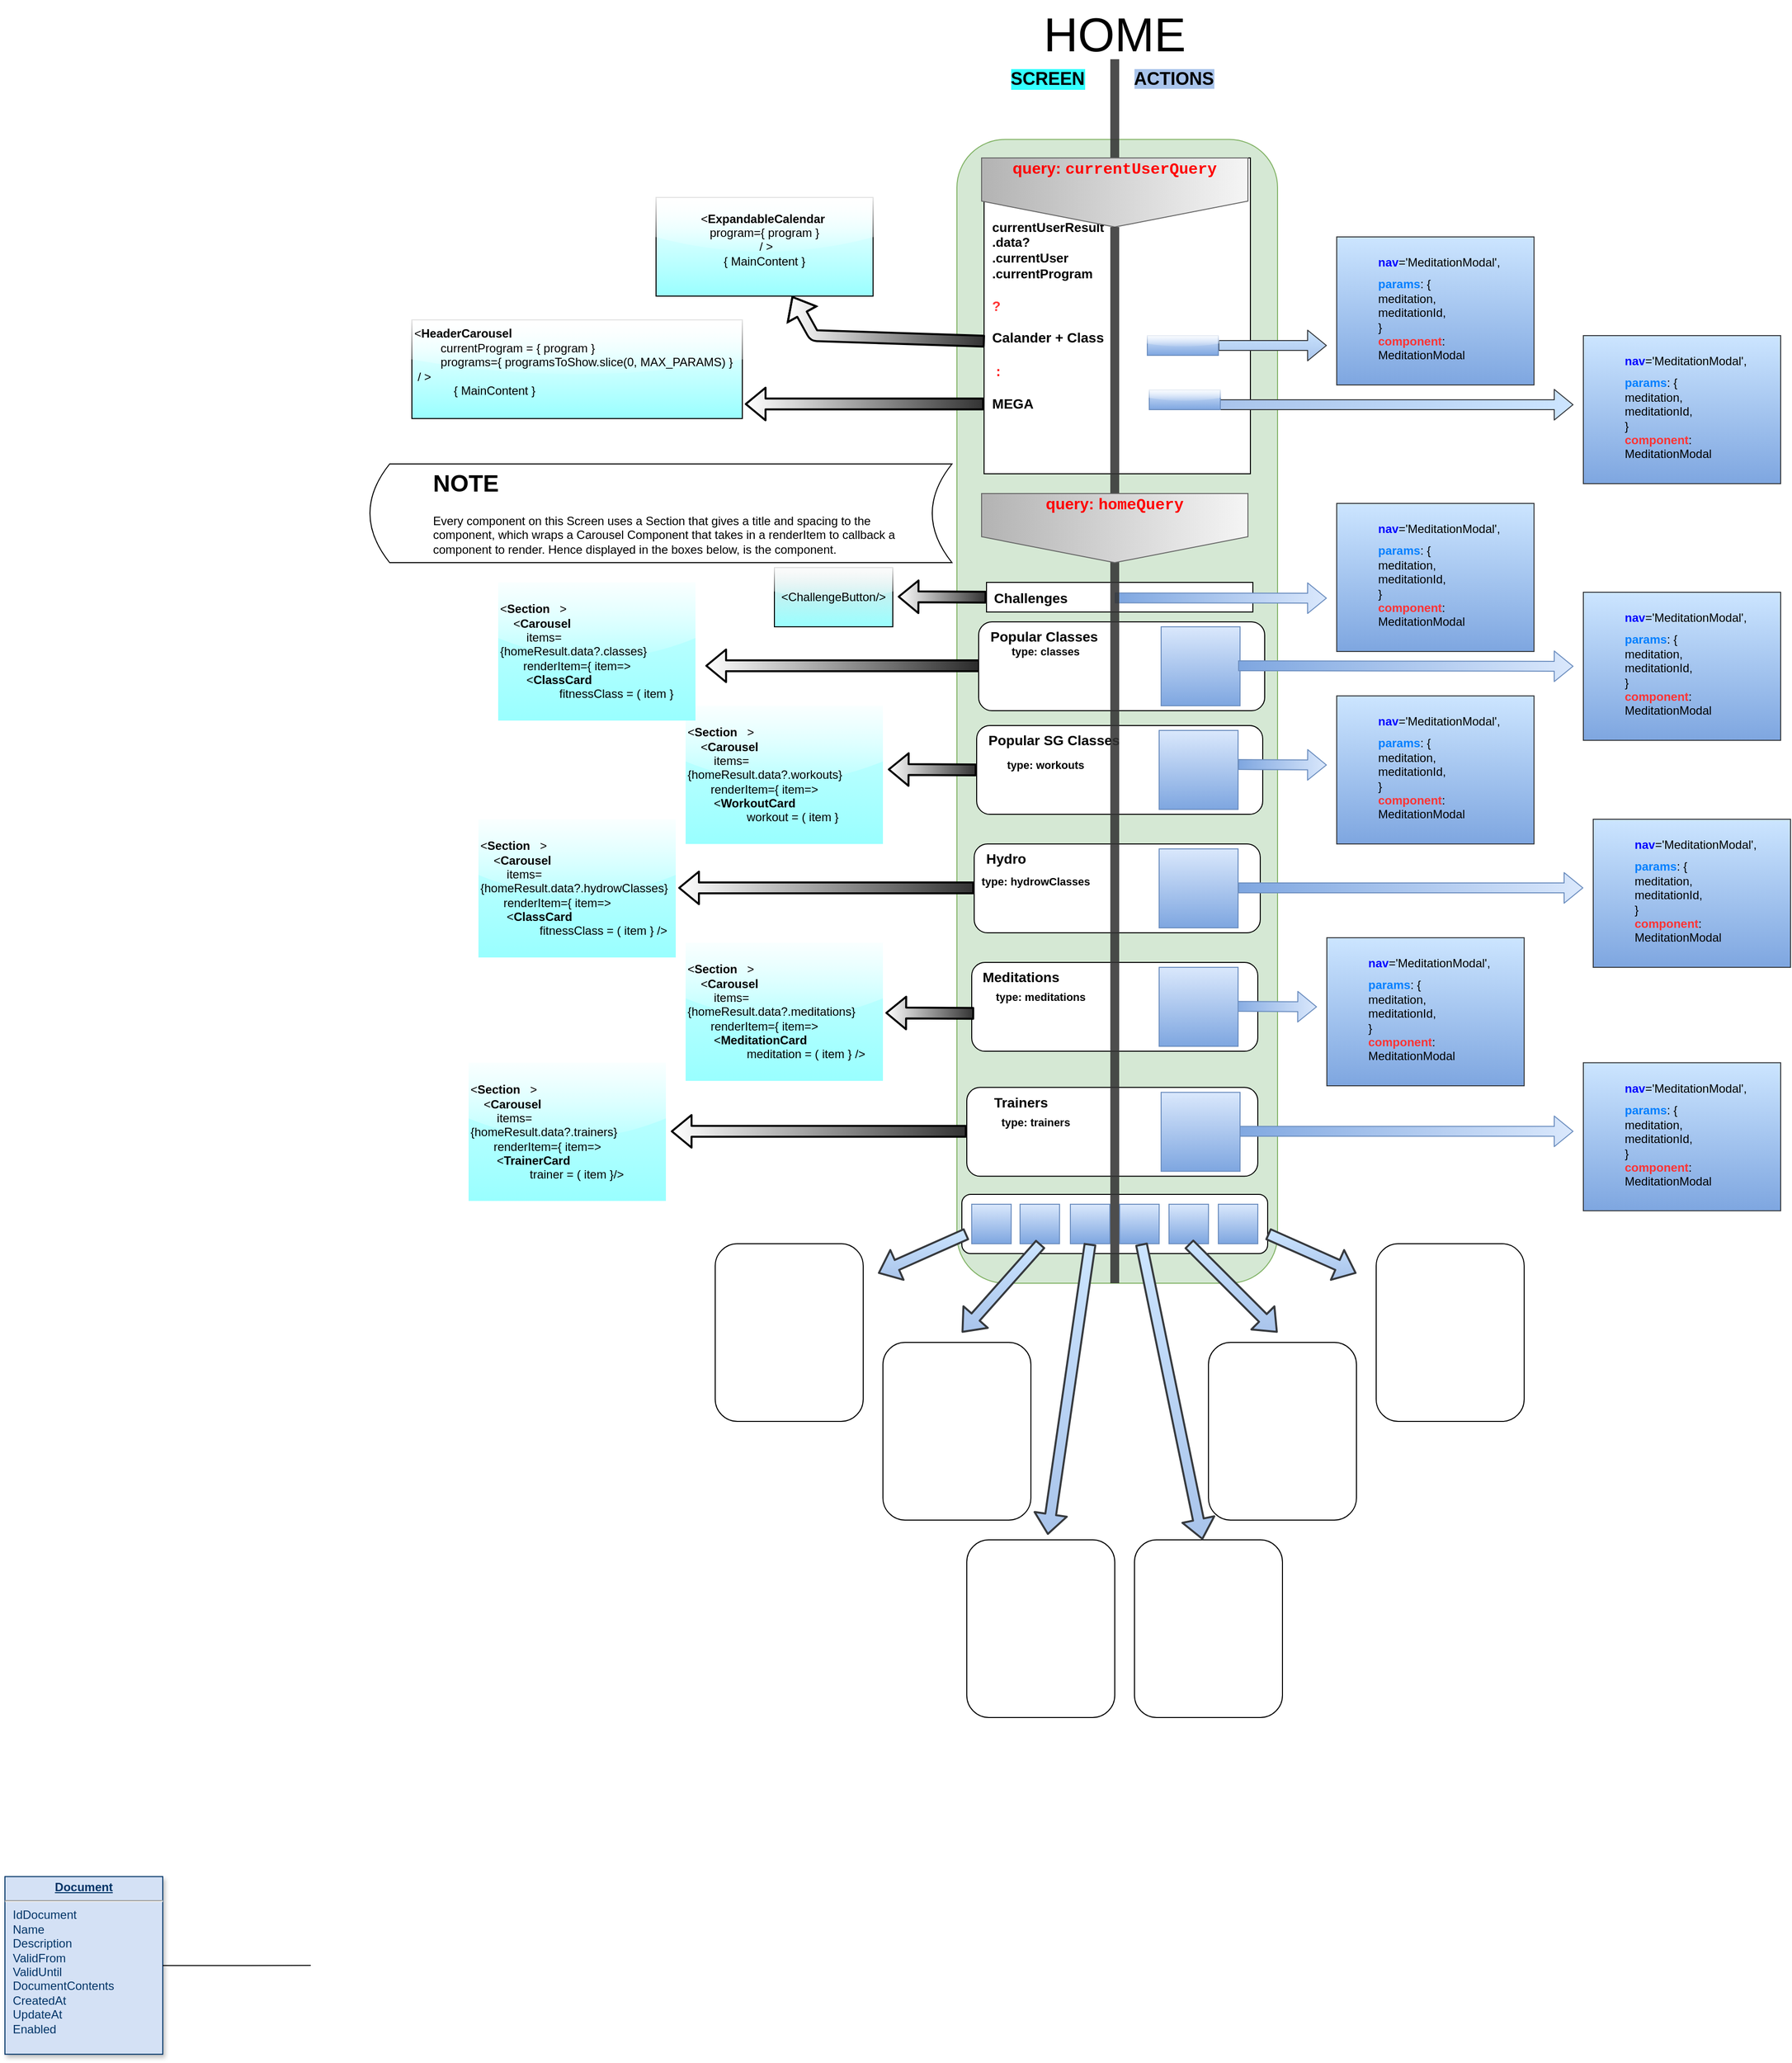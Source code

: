 <mxfile version="14.2.7" type="github">
  <diagram name="Home" id="efa7a0a1-bf9b-a30e-e6df-94a7791c09e9">
    <mxGraphModel dx="1360" dy="1941" grid="1" gridSize="10" guides="1" tooltips="1" connect="1" arrows="1" fold="1" page="1" pageScale="1" pageWidth="826" pageHeight="1169" background="#ffffff" math="0" shadow="0">
      <root>
        <mxCell id="0" />
        <mxCell id="1" parent="0" />
        <mxCell id="q_NAWSHO8Kiw4g9SQnGk-114" value="" style="rounded=1;whiteSpace=wrap;html=1;rotation=90;fillColor=#d5e8d4;strokeColor=#82b366;" vertex="1" parent="1">
          <mxGeometry x="678.13" y="-461.87" width="1158.75" height="325" as="geometry" />
        </mxCell>
        <mxCell id="28" value="&lt;p style=&quot;margin: 0px; margin-top: 4px; text-align: center; text-decoration: underline;&quot;&gt;&lt;strong&gt;Document&lt;/strong&gt;&lt;/p&gt;&lt;hr /&gt;&lt;p style=&quot;margin: 0px; margin-left: 8px;&quot;&gt;IdDocument&lt;/p&gt;&lt;p style=&quot;margin: 0px; margin-left: 8px;&quot;&gt;Name&lt;/p&gt;&lt;p style=&quot;margin: 0px; margin-left: 8px;&quot;&gt;Description&lt;/p&gt;&lt;p style=&quot;margin: 0px; margin-left: 8px;&quot;&gt;ValidFrom&lt;/p&gt;&lt;p style=&quot;margin: 0px; margin-left: 8px;&quot;&gt;ValidUntil&lt;/p&gt;&lt;p style=&quot;margin: 0px; margin-left: 8px;&quot;&gt;DocumentContents&lt;/p&gt;&lt;p style=&quot;margin: 0px; margin-left: 8px;&quot;&gt;CreatedAt&lt;/p&gt;&lt;p style=&quot;margin: 0px; margin-left: 8px;&quot;&gt;UpdateAt&lt;/p&gt;&lt;p style=&quot;margin: 0px; margin-left: 8px;&quot;&gt;Enabled&lt;/p&gt;" style="verticalAlign=top;align=left;overflow=fill;fontSize=12;fontFamily=Helvetica;html=1;strokeColor=#003366;shadow=1;fillColor=#D4E1F5;fontColor=#003366" parent="1" vertex="1">
          <mxGeometry x="130.0" y="881.16" width="160" height="180" as="geometry" />
        </mxCell>
        <mxCell id="107" value="" style="endArrow=none;edgeStyle=orthogonalEdgeStyle;" parent="1" source="28" edge="1">
          <mxGeometry x="190" y="950" as="geometry">
            <mxPoint x="190" y="950" as="sourcePoint" />
            <mxPoint x="440" y="971.16" as="targetPoint" />
          </mxGeometry>
        </mxCell>
        <mxCell id="q_NAWSHO8Kiw4g9SQnGk-117" value="" style="rounded=0;whiteSpace=wrap;html=1;" vertex="1" parent="1">
          <mxGeometry x="1125" y="-430" width="270" height="30" as="geometry" />
        </mxCell>
        <mxCell id="q_NAWSHO8Kiw4g9SQnGk-118" value="" style="rounded=1;whiteSpace=wrap;html=1;" vertex="1" parent="1">
          <mxGeometry x="1115" y="-285" width="290" height="90" as="geometry" />
        </mxCell>
        <mxCell id="q_NAWSHO8Kiw4g9SQnGk-119" value="" style="rounded=1;whiteSpace=wrap;html=1;" vertex="1" parent="1">
          <mxGeometry x="1302" y="-570" width="80" height="30" as="geometry" />
        </mxCell>
        <mxCell id="q_NAWSHO8Kiw4g9SQnGk-120" value="" style="rounded=1;whiteSpace=wrap;html=1;" vertex="1" parent="1">
          <mxGeometry x="1112.5" y="-165" width="290" height="90" as="geometry" />
        </mxCell>
        <mxCell id="q_NAWSHO8Kiw4g9SQnGk-121" value="" style="whiteSpace=wrap;html=1;aspect=fixed;gradientColor=#7ea6e0;fillColor=#dae8fc;strokeColor=#6c8ebf;" vertex="1" parent="1">
          <mxGeometry x="1300" y="-280" width="80" height="80" as="geometry" />
        </mxCell>
        <mxCell id="q_NAWSHO8Kiw4g9SQnGk-122" value="" style="whiteSpace=wrap;html=1;aspect=fixed;gradientColor=#7ea6e0;fillColor=#dae8fc;strokeColor=#6c8ebf;" vertex="1" parent="1">
          <mxGeometry x="1300" y="-160" width="80" height="80" as="geometry" />
        </mxCell>
        <mxCell id="q_NAWSHO8Kiw4g9SQnGk-123" value="" style="shape=flexArrow;endArrow=classic;html=1;gradientColor=#7ea6e0;fillColor=#dae8fc;strokeColor=#6c8ebf;gradientDirection=west;" edge="1" parent="1">
          <mxGeometry width="50" height="50" relative="1" as="geometry">
            <mxPoint x="1380" y="-245.5" as="sourcePoint" />
            <mxPoint x="1470" y="-245" as="targetPoint" />
          </mxGeometry>
        </mxCell>
        <mxCell id="q_NAWSHO8Kiw4g9SQnGk-124" value="" style="shape=flexArrow;endArrow=classic;html=1;gradientColor=#7ea6e0;fillColor=#dae8fc;strokeColor=#6c8ebf;gradientDirection=west;" edge="1" parent="1">
          <mxGeometry width="50" height="50" relative="1" as="geometry">
            <mxPoint x="1380" y="-120.5" as="sourcePoint" />
            <mxPoint x="1730" y="-120.5" as="targetPoint" />
          </mxGeometry>
        </mxCell>
        <mxCell id="q_NAWSHO8Kiw4g9SQnGk-127" value="&lt;font style=&quot;font-size: 48px&quot;&gt;HOME&lt;/font&gt;" style="text;html=1;strokeColor=none;fillColor=none;align=center;verticalAlign=middle;whiteSpace=wrap;rounded=0;" vertex="1" parent="1">
          <mxGeometry x="1175" y="-1020" width="160" height="70" as="geometry" />
        </mxCell>
        <mxCell id="q_NAWSHO8Kiw4g9SQnGk-131" value="&lt;b&gt;&lt;font style=&quot;font-size: 18px ; background-color: rgb(169 , 196 , 235)&quot;&gt;ACTIONS&lt;/font&gt;&lt;/b&gt;" style="text;html=1;strokeColor=none;fillColor=none;align=center;verticalAlign=middle;whiteSpace=wrap;rounded=0;" vertex="1" parent="1">
          <mxGeometry x="1280" y="-960" width="70" height="40" as="geometry" />
        </mxCell>
        <mxCell id="q_NAWSHO8Kiw4g9SQnGk-132" value="&lt;b&gt;&lt;font style=&quot;font-size: 18px&quot;&gt;SCREEN&lt;/font&gt;&lt;/b&gt;" style="text;html=1;strokeColor=none;fillColor=none;align=center;verticalAlign=middle;whiteSpace=wrap;rounded=0;labelBackgroundColor=#33FFFF;" vertex="1" parent="1">
          <mxGeometry x="1157" y="-960" width="60" height="40" as="geometry" />
        </mxCell>
        <mxCell id="q_NAWSHO8Kiw4g9SQnGk-142" value="" style="shape=flexArrow;endArrow=classic;html=1;gradientColor=#7ea6e0;fillColor=#dae8fc;strokeColor=#6c8ebf;gradientDirection=west;" edge="1" parent="1">
          <mxGeometry width="50" height="50" relative="1" as="geometry">
            <mxPoint x="1255" y="-414.25" as="sourcePoint" />
            <mxPoint x="1470" y="-414" as="targetPoint" />
          </mxGeometry>
        </mxCell>
        <mxCell id="q_NAWSHO8Kiw4g9SQnGk-144" value="" style="rounded=1;whiteSpace=wrap;html=1;" vertex="1" parent="1">
          <mxGeometry x="1105" y="81.64" width="295" height="90" as="geometry" />
        </mxCell>
        <mxCell id="q_NAWSHO8Kiw4g9SQnGk-146" value="" style="shape=flexArrow;endArrow=classic;html=1;gradientColor=#7ea6e0;fillColor=#dae8fc;strokeColor=#6c8ebf;gradientDirection=west;" edge="1" parent="1">
          <mxGeometry width="50" height="50" relative="1" as="geometry">
            <mxPoint x="1370" y="126.14" as="sourcePoint" />
            <mxPoint x="1720" y="126.14" as="targetPoint" />
          </mxGeometry>
        </mxCell>
        <mxCell id="q_NAWSHO8Kiw4g9SQnGk-147" value="&lt;blockquote style=&quot;margin: 0 0 0 40px ; border: none ; padding: 0px&quot;&gt;&lt;p style=&quot;line-height: 50%&quot;&gt;&lt;b&gt;&lt;font color=&quot;#0000ff&quot;&gt;nav&lt;/font&gt;&lt;/b&gt;=&#39;MeditationModal&#39;,&amp;nbsp;&lt;/p&gt;&lt;div&gt;&lt;b&gt;&lt;font color=&quot;#007fff&quot;&gt;params&lt;/font&gt;&lt;/b&gt;&lt;span&gt;: {&amp;nbsp;&lt;/span&gt;&lt;/div&gt;&lt;div&gt;&lt;span&gt;meditation,&lt;/span&gt;&lt;/div&gt;meditationId,&lt;br&gt;}&lt;br&gt;&lt;font color=&quot;#ff3333&quot;&gt;&lt;b&gt;component&lt;/b&gt;&lt;/font&gt;: MeditationModal&lt;/blockquote&gt;&lt;p&gt;&lt;/p&gt;" style="text;html=1;strokeColor=#36393d;fillColor=#cce5ff;align=left;verticalAlign=middle;whiteSpace=wrap;rounded=1;gradientColor=#7EA6E0;perimeterSpacing=1;labelPadding=7;arcSize=0;" vertex="1" parent="1">
          <mxGeometry x="1470" y="-70" width="200" height="150" as="geometry" />
        </mxCell>
        <mxCell id="q_NAWSHO8Kiw4g9SQnGk-148" value="" style="rounded=1;whiteSpace=wrap;html=1;" vertex="1" parent="1">
          <mxGeometry x="1110" y="-45" width="290" height="90" as="geometry" />
        </mxCell>
        <mxCell id="q_NAWSHO8Kiw4g9SQnGk-150" value="" style="shape=flexArrow;endArrow=classic;html=1;gradientColor=#7ea6e0;fillColor=#dae8fc;strokeColor=#6c8ebf;gradientDirection=west;" edge="1" parent="1">
          <mxGeometry width="50" height="50" relative="1" as="geometry">
            <mxPoint x="1370" y="-0.5" as="sourcePoint" />
            <mxPoint x="1460" as="targetPoint" />
          </mxGeometry>
        </mxCell>
        <mxCell id="q_NAWSHO8Kiw4g9SQnGk-152" value="&lt;font style=&quot;font-size: 14px&quot;&gt;&lt;b&gt;Challenges&lt;/b&gt;&lt;/font&gt;" style="text;html=1;strokeColor=none;fillColor=none;align=center;verticalAlign=middle;whiteSpace=wrap;rounded=0;" vertex="1" parent="1">
          <mxGeometry x="1150" y="-423.75" width="40" height="20" as="geometry" />
        </mxCell>
        <mxCell id="q_NAWSHO8Kiw4g9SQnGk-153" value="&lt;span style=&quot;font-size: 14px&quot;&gt;&lt;b&gt;Popular SG Classes&lt;/b&gt;&lt;/span&gt;" style="text;html=1;strokeColor=none;fillColor=none;align=left;verticalAlign=middle;whiteSpace=wrap;rounded=0;" vertex="1" parent="1">
          <mxGeometry x="1125" y="-290" width="155" height="40" as="geometry" />
        </mxCell>
        <mxCell id="q_NAWSHO8Kiw4g9SQnGk-154" value="&lt;font style=&quot;font-size: 14px&quot;&gt;&lt;b&gt;Hydro&lt;/b&gt;&lt;/font&gt;" style="text;html=1;strokeColor=none;fillColor=none;align=center;verticalAlign=middle;whiteSpace=wrap;rounded=0;" vertex="1" parent="1">
          <mxGeometry x="1125" y="-160" width="40" height="20" as="geometry" />
        </mxCell>
        <mxCell id="q_NAWSHO8Kiw4g9SQnGk-155" value="&lt;font style=&quot;font-size: 14px&quot;&gt;&lt;b&gt;Meditations&lt;/b&gt;&lt;/font&gt;" style="text;html=1;strokeColor=none;fillColor=none;align=center;verticalAlign=middle;whiteSpace=wrap;rounded=0;" vertex="1" parent="1">
          <mxGeometry x="1140" y="-40" width="40" height="20" as="geometry" />
        </mxCell>
        <mxCell id="q_NAWSHO8Kiw4g9SQnGk-156" value="" style="shape=flexArrow;endArrow=classic;html=1;strokeWidth=2;gradientColor=#ffffff;gradientDirection=west;fillColor=#1A1A1A;" edge="1" parent="1">
          <mxGeometry width="50" height="50" relative="1" as="geometry">
            <mxPoint x="1140" y="-345.5" as="sourcePoint" />
            <mxPoint x="840" y="-345.5" as="targetPoint" />
          </mxGeometry>
        </mxCell>
        <mxCell id="q_NAWSHO8Kiw4g9SQnGk-158" value="" style="shape=flexArrow;endArrow=classic;html=1;strokeWidth=2;gradientColor=#ffffff;gradientDirection=west;fillColor=#333333;" edge="1" parent="1">
          <mxGeometry width="50" height="50" relative="1" as="geometry">
            <mxPoint x="1115" y="-240" as="sourcePoint" />
            <mxPoint x="1025" y="-240.5" as="targetPoint" />
          </mxGeometry>
        </mxCell>
        <mxCell id="q_NAWSHO8Kiw4g9SQnGk-160" value="" style="shape=flexArrow;endArrow=classic;html=1;strokeWidth=2;gradientColor=#ffffff;gradientDirection=west;fillColor=#333333;" edge="1" parent="1">
          <mxGeometry width="50" height="50" relative="1" as="geometry">
            <mxPoint x="1112.5" y="-120.5" as="sourcePoint" />
            <mxPoint x="812.5" y="-120.5" as="targetPoint" />
          </mxGeometry>
        </mxCell>
        <mxCell id="q_NAWSHO8Kiw4g9SQnGk-163" value="" style="rounded=1;whiteSpace=wrap;html=1;" vertex="1" parent="1">
          <mxGeometry x="1100" y="190" width="310" height="60" as="geometry" />
        </mxCell>
        <mxCell id="q_NAWSHO8Kiw4g9SQnGk-164" value="" style="whiteSpace=wrap;html=1;aspect=fixed;gradientColor=#7ea6e0;fillColor=#dae8fc;strokeColor=#6c8ebf;" vertex="1" parent="1">
          <mxGeometry x="1110" y="200" width="40" height="40" as="geometry" />
        </mxCell>
        <mxCell id="q_NAWSHO8Kiw4g9SQnGk-165" value="" style="whiteSpace=wrap;html=1;aspect=fixed;gradientColor=#7ea6e0;fillColor=#dae8fc;strokeColor=#6c8ebf;" vertex="1" parent="1">
          <mxGeometry x="1159" y="200" width="40" height="40" as="geometry" />
        </mxCell>
        <mxCell id="q_NAWSHO8Kiw4g9SQnGk-166" value="" style="whiteSpace=wrap;html=1;aspect=fixed;gradientColor=#7ea6e0;fillColor=#dae8fc;strokeColor=#6c8ebf;" vertex="1" parent="1">
          <mxGeometry x="1210" y="200" width="40" height="40" as="geometry" />
        </mxCell>
        <mxCell id="q_NAWSHO8Kiw4g9SQnGk-167" value="" style="whiteSpace=wrap;html=1;aspect=fixed;gradientColor=#7ea6e0;fillColor=#dae8fc;strokeColor=#6c8ebf;" vertex="1" parent="1">
          <mxGeometry x="1260" y="200" width="40" height="40" as="geometry" />
        </mxCell>
        <mxCell id="q_NAWSHO8Kiw4g9SQnGk-168" value="" style="whiteSpace=wrap;html=1;aspect=fixed;gradientColor=#7ea6e0;fillColor=#dae8fc;strokeColor=#6c8ebf;" vertex="1" parent="1">
          <mxGeometry x="1310" y="200" width="40" height="40" as="geometry" />
        </mxCell>
        <mxCell id="q_NAWSHO8Kiw4g9SQnGk-169" value="" style="whiteSpace=wrap;html=1;aspect=fixed;gradientColor=#7ea6e0;fillColor=#dae8fc;strokeColor=#6c8ebf;" vertex="1" parent="1">
          <mxGeometry x="1360" y="200" width="40" height="40" as="geometry" />
        </mxCell>
        <mxCell id="q_NAWSHO8Kiw4g9SQnGk-171" value="" style="rounded=1;whiteSpace=wrap;html=1;" vertex="1" parent="1">
          <mxGeometry x="850" y="240" width="150" height="180" as="geometry" />
        </mxCell>
        <mxCell id="q_NAWSHO8Kiw4g9SQnGk-172" value="" style="rounded=1;whiteSpace=wrap;html=1;" vertex="1" parent="1">
          <mxGeometry x="1020" y="340" width="150" height="180" as="geometry" />
        </mxCell>
        <mxCell id="q_NAWSHO8Kiw4g9SQnGk-173" value="" style="rounded=1;whiteSpace=wrap;html=1;" vertex="1" parent="1">
          <mxGeometry x="1105" y="540" width="150" height="180" as="geometry" />
        </mxCell>
        <mxCell id="q_NAWSHO8Kiw4g9SQnGk-174" value="" style="rounded=1;whiteSpace=wrap;html=1;" vertex="1" parent="1">
          <mxGeometry x="1275" y="540" width="150" height="180" as="geometry" />
        </mxCell>
        <mxCell id="q_NAWSHO8Kiw4g9SQnGk-175" value="" style="rounded=1;whiteSpace=wrap;html=1;" vertex="1" parent="1">
          <mxGeometry x="1350" y="340" width="150" height="180" as="geometry" />
        </mxCell>
        <mxCell id="q_NAWSHO8Kiw4g9SQnGk-176" value="" style="rounded=1;whiteSpace=wrap;html=1;" vertex="1" parent="1">
          <mxGeometry x="1520" y="240" width="150" height="180" as="geometry" />
        </mxCell>
        <mxCell id="q_NAWSHO8Kiw4g9SQnGk-178" value="" style="shape=flexArrow;endArrow=classic;html=1;strokeWidth=2;fillColor=#cce5ff;strokeColor=#36393d;gradientColor=#A9C4EB;" edge="1" parent="1">
          <mxGeometry width="50" height="50" relative="1" as="geometry">
            <mxPoint x="1105" y="230" as="sourcePoint" />
            <mxPoint x="1015" y="270" as="targetPoint" />
          </mxGeometry>
        </mxCell>
        <mxCell id="q_NAWSHO8Kiw4g9SQnGk-179" value="" style="shape=flexArrow;endArrow=classic;html=1;strokeWidth=2;fillColor=#cce5ff;strokeColor=#36393d;gradientColor=#A9C4EB;" edge="1" parent="1">
          <mxGeometry width="50" height="50" relative="1" as="geometry">
            <mxPoint x="1180" y="240" as="sourcePoint" />
            <mxPoint x="1100" y="330" as="targetPoint" />
          </mxGeometry>
        </mxCell>
        <mxCell id="q_NAWSHO8Kiw4g9SQnGk-180" value="" style="shape=flexArrow;endArrow=classic;html=1;strokeWidth=2;fillColor=#cce5ff;strokeColor=#36393d;gradientColor=#A9C4EB;" edge="1" parent="1">
          <mxGeometry width="50" height="50" relative="1" as="geometry">
            <mxPoint x="1330" y="240" as="sourcePoint" />
            <mxPoint x="1420" y="330" as="targetPoint" />
          </mxGeometry>
        </mxCell>
        <mxCell id="q_NAWSHO8Kiw4g9SQnGk-181" value="" style="shape=flexArrow;endArrow=classic;html=1;strokeWidth=2;entryX=0.547;entryY=-0.028;entryDx=0;entryDy=0;entryPerimeter=0;fillColor=#cce5ff;strokeColor=#36393d;gradientColor=#A9C4EB;" edge="1" parent="1" target="q_NAWSHO8Kiw4g9SQnGk-173">
          <mxGeometry width="50" height="50" relative="1" as="geometry">
            <mxPoint x="1230" y="240" as="sourcePoint" />
            <mxPoint x="1150" y="330" as="targetPoint" />
          </mxGeometry>
        </mxCell>
        <mxCell id="q_NAWSHO8Kiw4g9SQnGk-182" value="" style="shape=flexArrow;endArrow=classic;html=1;strokeWidth=2;entryX=0.46;entryY=0;entryDx=0;entryDy=0;entryPerimeter=0;fillColor=#cce5ff;strokeColor=#36393d;gradientColor=#A9C4EB;" edge="1" parent="1" target="q_NAWSHO8Kiw4g9SQnGk-174">
          <mxGeometry width="50" height="50" relative="1" as="geometry">
            <mxPoint x="1281.95" y="240" as="sourcePoint" />
            <mxPoint x="1239.0" y="534.96" as="targetPoint" />
          </mxGeometry>
        </mxCell>
        <mxCell id="q_NAWSHO8Kiw4g9SQnGk-183" value="" style="shape=flexArrow;endArrow=classic;html=1;strokeWidth=2;fillColor=#cce5ff;strokeColor=#36393d;gradientColor=#A9C4EB;" edge="1" parent="1">
          <mxGeometry width="50" height="50" relative="1" as="geometry">
            <mxPoint x="1410" y="230" as="sourcePoint" />
            <mxPoint x="1500" y="270" as="targetPoint" />
          </mxGeometry>
        </mxCell>
        <mxCell id="q_NAWSHO8Kiw4g9SQnGk-187" value="&lt;font style=&quot;font-size: 14px&quot;&gt;&lt;b&gt;Trainers&lt;/b&gt;&lt;/font&gt;" style="text;html=1;strokeColor=none;fillColor=none;align=center;verticalAlign=middle;whiteSpace=wrap;rounded=0;" vertex="1" parent="1">
          <mxGeometry x="1140" y="86.64" width="40" height="20" as="geometry" />
        </mxCell>
        <mxCell id="q_NAWSHO8Kiw4g9SQnGk-191" value="" style="shape=flexArrow;endArrow=classic;html=1;strokeWidth=2;gradientColor=#ffffff;gradientDirection=west;fillColor=#333333;" edge="1" parent="1">
          <mxGeometry width="50" height="50" relative="1" as="geometry">
            <mxPoint x="1105" y="126.14" as="sourcePoint" />
            <mxPoint x="805" y="126.14" as="targetPoint" />
          </mxGeometry>
        </mxCell>
        <mxCell id="q_NAWSHO8Kiw4g9SQnGk-194" value="" style="shape=flexArrow;endArrow=classic;html=1;strokeWidth=2;gradientColor=#ffffff;fillColor=#333333;gradientDirection=west;" edge="1" parent="1">
          <mxGeometry width="50" height="50" relative="1" as="geometry">
            <mxPoint x="1112.5" y="6.64" as="sourcePoint" />
            <mxPoint x="1022.5" y="6.14" as="targetPoint" />
          </mxGeometry>
        </mxCell>
        <mxCell id="q_NAWSHO8Kiw4g9SQnGk-195" value="&amp;lt;&lt;b&gt;Section&lt;/b&gt;&amp;nbsp; &amp;nbsp;&amp;gt;&lt;br&gt;&amp;nbsp; &amp;nbsp; &amp;lt;&lt;b&gt;Carousel&lt;/b&gt;&amp;nbsp;&lt;br&gt;&amp;nbsp; &amp;nbsp; &amp;nbsp; &amp;nbsp; items=&amp;nbsp; &amp;nbsp; &amp;nbsp; {homeResult.data?.meditations}&lt;br&gt;&amp;nbsp; &amp;nbsp; &amp;nbsp; &amp;nbsp;renderItem={ item=&amp;gt;&lt;br&gt;&amp;nbsp; &amp;nbsp; &amp;nbsp; &amp;nbsp; &amp;lt;&lt;b&gt;MeditationCard &lt;/b&gt;&lt;br&gt;&amp;nbsp; &amp;nbsp; &amp;nbsp; &amp;nbsp; &amp;nbsp; &amp;nbsp; &amp;nbsp; &amp;nbsp; &amp;nbsp; meditation = ( item } /&amp;gt;" style="rounded=0;whiteSpace=wrap;html=1;align=left;glass=1;strokeColor=none;gradientColor=#99FFFF;fillColor=#CCFFFF;perimeterSpacing=4;" vertex="1" parent="1">
          <mxGeometry x="820" y="-65" width="200" height="140" as="geometry" />
        </mxCell>
        <mxCell id="q_NAWSHO8Kiw4g9SQnGk-198" value="&lt;font size=&quot;1&quot;&gt;&lt;b style=&quot;font-size: 11px&quot;&gt;type: meditations&lt;/b&gt;&lt;/font&gt;" style="text;html=1;strokeColor=none;fillColor=none;align=center;verticalAlign=middle;whiteSpace=wrap;rounded=0;" vertex="1" parent="1">
          <mxGeometry x="1100" y="-20" width="160" height="20" as="geometry" />
        </mxCell>
        <mxCell id="q_NAWSHO8Kiw4g9SQnGk-200" value="&amp;lt;ChallengeButton/&amp;gt;" style="rounded=0;whiteSpace=wrap;html=1;glass=1;strokeColor=#000000;fillColor=#E6E6E6;gradientColor=#99FFFF;" vertex="1" parent="1">
          <mxGeometry x="910" y="-445" width="120" height="60" as="geometry" />
        </mxCell>
        <mxCell id="q_NAWSHO8Kiw4g9SQnGk-201" value="&amp;lt;&lt;b&gt;Section&lt;/b&gt;&amp;nbsp; &amp;nbsp;&amp;gt;&lt;br&gt;&amp;nbsp; &amp;nbsp; &amp;lt;&lt;b&gt;Carousel&lt;/b&gt;&amp;nbsp;&lt;br&gt;&amp;nbsp; &amp;nbsp; &amp;nbsp; &amp;nbsp; items=&amp;nbsp; &amp;nbsp; &amp;nbsp; {homeResult.data?.workouts}&lt;br&gt;&amp;nbsp; &amp;nbsp; &amp;nbsp; &amp;nbsp;renderItem={ item=&amp;gt;&lt;br&gt;&amp;nbsp; &amp;nbsp; &amp;nbsp; &amp;nbsp; &amp;lt;&lt;b&gt;WorkoutCard &lt;/b&gt;&lt;br&gt;&amp;nbsp; &amp;nbsp; &amp;nbsp; &amp;nbsp; &amp;nbsp; &amp;nbsp; &amp;nbsp; &amp;nbsp; &amp;nbsp; workout = ( item }" style="rounded=0;whiteSpace=wrap;html=1;align=left;glass=1;strokeColor=none;gradientColor=#99FFFF;fillColor=#CCFFFF;perimeterSpacing=4;" vertex="1" parent="1">
          <mxGeometry x="820" y="-305" width="200" height="140" as="geometry" />
        </mxCell>
        <mxCell id="q_NAWSHO8Kiw4g9SQnGk-202" value="&amp;lt;&lt;b&gt;Section&lt;/b&gt;&amp;nbsp; &amp;nbsp;&amp;gt;&lt;br&gt;&amp;nbsp; &amp;nbsp; &amp;lt;&lt;b&gt;Carousel&lt;/b&gt;&amp;nbsp;&lt;br&gt;&amp;nbsp; &amp;nbsp; &amp;nbsp; &amp;nbsp; items=&amp;nbsp; &amp;nbsp; &amp;nbsp; {homeResult.data?.hydrowClasses}&lt;br&gt;&amp;nbsp; &amp;nbsp; &amp;nbsp; &amp;nbsp;renderItem={ item=&amp;gt;&lt;br&gt;&amp;nbsp; &amp;nbsp; &amp;nbsp; &amp;nbsp; &amp;lt;&lt;b&gt;ClassCard&lt;/b&gt;&lt;br&gt;&amp;nbsp; &amp;nbsp; &amp;nbsp; &amp;nbsp; &amp;nbsp; &amp;nbsp; &amp;nbsp; &amp;nbsp; &amp;nbsp; fitnessClass = ( item } /&amp;gt;" style="rounded=0;whiteSpace=wrap;html=1;align=left;glass=1;strokeColor=none;gradientColor=#99FFFF;fillColor=#CCFFFF;perimeterSpacing=4;" vertex="1" parent="1">
          <mxGeometry x="610" y="-190" width="200" height="140" as="geometry" />
        </mxCell>
        <mxCell id="q_NAWSHO8Kiw4g9SQnGk-203" value="&lt;font size=&quot;1&quot;&gt;&lt;b style=&quot;font-size: 11px&quot;&gt;type:&amp;nbsp;&lt;/b&gt;&lt;/font&gt;&lt;span style=&quot;font-size: 11px&quot;&gt;&lt;b&gt;workouts&lt;/b&gt;&lt;/span&gt;" style="text;html=1;strokeColor=none;fillColor=none;align=center;verticalAlign=middle;whiteSpace=wrap;rounded=0;" vertex="1" parent="1">
          <mxGeometry x="1105" y="-255" width="160" height="20" as="geometry" />
        </mxCell>
        <mxCell id="q_NAWSHO8Kiw4g9SQnGk-204" value="&amp;lt;&lt;b&gt;Section&lt;/b&gt;&amp;nbsp; &amp;nbsp;&amp;gt;&lt;br&gt;&amp;nbsp; &amp;nbsp; &amp;lt;&lt;b&gt;Carousel&lt;/b&gt;&amp;nbsp;&lt;br&gt;&amp;nbsp; &amp;nbsp; &amp;nbsp; &amp;nbsp; items=&amp;nbsp; &amp;nbsp; &amp;nbsp; {homeResult.data?.trainers}&lt;br&gt;&amp;nbsp; &amp;nbsp; &amp;nbsp; &amp;nbsp;renderItem={ item=&amp;gt;&lt;br&gt;&amp;nbsp; &amp;nbsp; &amp;nbsp; &amp;nbsp; &amp;lt;&lt;b&gt;TrainerCard&lt;/b&gt;&lt;br&gt;&amp;nbsp; &amp;nbsp; &amp;nbsp; &amp;nbsp; &amp;nbsp; &amp;nbsp; &amp;nbsp; &amp;nbsp; &amp;nbsp; trainer = ( item }/&amp;gt;" style="rounded=0;whiteSpace=wrap;html=1;align=left;glass=1;strokeColor=none;gradientColor=#99FFFF;fillColor=#CCFFFF;perimeterSpacing=4;" vertex="1" parent="1">
          <mxGeometry x="600" y="56.64" width="200" height="140" as="geometry" />
        </mxCell>
        <mxCell id="q_NAWSHO8Kiw4g9SQnGk-209" value="" style="rounded=1;whiteSpace=wrap;html=1;" vertex="1" parent="1">
          <mxGeometry x="1117" y="-390" width="290" height="90" as="geometry" />
        </mxCell>
        <mxCell id="q_NAWSHO8Kiw4g9SQnGk-210" value="" style="whiteSpace=wrap;html=1;aspect=fixed;gradientColor=#7ea6e0;fillColor=#dae8fc;strokeColor=#6c8ebf;" vertex="1" parent="1">
          <mxGeometry x="1302" y="-385" width="80" height="80" as="geometry" />
        </mxCell>
        <mxCell id="q_NAWSHO8Kiw4g9SQnGk-211" value="" style="shape=flexArrow;endArrow=classic;html=1;gradientColor=#7ea6e0;fillColor=#dae8fc;strokeColor=#6c8ebf;gradientDirection=west;" edge="1" parent="1">
          <mxGeometry width="50" height="50" relative="1" as="geometry">
            <mxPoint x="1380" y="-345.5" as="sourcePoint" />
            <mxPoint x="1720" y="-345" as="targetPoint" />
          </mxGeometry>
        </mxCell>
        <mxCell id="q_NAWSHO8Kiw4g9SQnGk-213" value="&lt;span style=&quot;font-size: 14px&quot;&gt;&lt;b&gt;Popular Classes&lt;/b&gt;&lt;/span&gt;" style="text;html=1;strokeColor=none;fillColor=none;align=left;verticalAlign=middle;whiteSpace=wrap;rounded=0;" vertex="1" parent="1">
          <mxGeometry x="1127" y="-395" width="120" height="40" as="geometry" />
        </mxCell>
        <mxCell id="q_NAWSHO8Kiw4g9SQnGk-214" value="" style="shape=flexArrow;endArrow=classic;html=1;strokeWidth=2;gradientColor=#ffffff;gradientDirection=west;fillColor=#333333;" edge="1" parent="1">
          <mxGeometry width="50" height="50" relative="1" as="geometry">
            <mxPoint x="1125" y="-415" as="sourcePoint" />
            <mxPoint x="1035" y="-415.5" as="targetPoint" />
          </mxGeometry>
        </mxCell>
        <mxCell id="q_NAWSHO8Kiw4g9SQnGk-215" value="&amp;lt;&lt;b&gt;Section&lt;/b&gt;&amp;nbsp; &amp;nbsp;&amp;gt;&lt;br&gt;&amp;nbsp; &amp;nbsp; &amp;lt;&lt;b&gt;Carousel&lt;/b&gt;&amp;nbsp;&lt;br&gt;&amp;nbsp; &amp;nbsp; &amp;nbsp; &amp;nbsp; items=&amp;nbsp; &amp;nbsp; &amp;nbsp; {homeResult.data?.classes}&lt;br&gt;&amp;nbsp; &amp;nbsp; &amp;nbsp; &amp;nbsp;renderItem={ item=&amp;gt;&lt;br&gt;&amp;nbsp; &amp;nbsp; &amp;nbsp; &amp;nbsp; &amp;lt;&lt;b&gt;ClassCard&lt;/b&gt;&lt;br&gt;&amp;nbsp; &amp;nbsp; &amp;nbsp; &amp;nbsp; &amp;nbsp; &amp;nbsp; &amp;nbsp; &amp;nbsp; &amp;nbsp; fitnessClass = ( item }" style="rounded=0;whiteSpace=wrap;html=1;align=left;glass=1;strokeColor=none;gradientColor=#99FFFF;fillColor=#CCFFFF;perimeterSpacing=4;" vertex="1" parent="1">
          <mxGeometry x="630" y="-430" width="200" height="140" as="geometry" />
        </mxCell>
        <mxCell id="q_NAWSHO8Kiw4g9SQnGk-216" value="&lt;font size=&quot;1&quot;&gt;&lt;b style=&quot;font-size: 11px&quot;&gt;type: classes&lt;/b&gt;&lt;/font&gt;" style="text;html=1;strokeColor=none;fillColor=none;align=center;verticalAlign=middle;whiteSpace=wrap;rounded=0;" vertex="1" parent="1">
          <mxGeometry x="1105" y="-370" width="160" height="20" as="geometry" />
        </mxCell>
        <mxCell id="q_NAWSHO8Kiw4g9SQnGk-116" value="" style="rounded=0;whiteSpace=wrap;html=1;" vertex="1" parent="1">
          <mxGeometry x="1122.51" y="-860" width="270" height="320" as="geometry" />
        </mxCell>
        <mxCell id="q_NAWSHO8Kiw4g9SQnGk-140" value="&lt;div style=&quot;text-align: left ; font-size: 13px&quot;&gt;&lt;b&gt;&lt;font style=&quot;font-size: 13px&quot;&gt;currentUserResult&lt;/font&gt;&lt;/b&gt;&lt;/div&gt;&lt;font style=&quot;font-size: 13px&quot;&gt;&lt;div style=&quot;text-align: left&quot;&gt;&lt;b&gt;&lt;font style=&quot;font-size: 13px&quot;&gt;.data?&lt;/font&gt;&lt;/b&gt;&lt;/div&gt;&lt;font style=&quot;font-size: 13px&quot;&gt;&lt;div style=&quot;text-align: left&quot;&gt;&lt;b&gt;&lt;font style=&quot;font-size: 13px&quot;&gt;.currentUser&lt;/font&gt;&lt;/b&gt;&lt;/div&gt;&lt;font style=&quot;font-size: 13px&quot;&gt;&lt;div style=&quot;text-align: left&quot;&gt;&lt;b&gt;&lt;font style=&quot;font-size: 13px&quot;&gt;.currentProgram&lt;/font&gt;&lt;/b&gt;&lt;/div&gt;&lt;div style=&quot;text-align: left&quot;&gt;&lt;span style=&quot;font-size: 14px&quot;&gt;&lt;br&gt;&lt;/span&gt;&lt;/div&gt;&lt;font color=&quot;#ff3333&quot; style=&quot;font-weight: bold ; font-size: 14px&quot;&gt;&lt;div style=&quot;text-align: left&quot;&gt;&lt;span&gt;?&lt;/span&gt;&lt;/div&gt;&lt;/font&gt;&lt;div style=&quot;text-align: left&quot;&gt;&lt;br&gt;&lt;/div&gt;&lt;span style=&quot;font-weight: bold ; font-size: 14px&quot;&gt;&lt;div style=&quot;text-align: left&quot;&gt;&lt;span&gt;Calander + Class&lt;/span&gt;&lt;/div&gt;&lt;div style=&quot;text-align: left&quot;&gt;&lt;span&gt;&lt;br&gt;&lt;/span&gt;&lt;/div&gt;&lt;/span&gt;&lt;font style=&quot;font-weight: bold ; font-size: 14px&quot; color=&quot;#ff0000&quot;&gt;&lt;div style=&quot;text-align: left&quot;&gt;&lt;span&gt;&amp;nbsp;:&lt;/span&gt;&lt;/div&gt;&lt;div style=&quot;text-align: left&quot;&gt;&lt;span&gt;&lt;br&gt;&lt;/span&gt;&lt;/div&gt;&lt;/font&gt;&lt;/font&gt;&lt;font style=&quot;font-size: 14px&quot;&gt;&lt;div style=&quot;text-align: left&quot;&gt;&lt;b&gt;MEGA&lt;/b&gt;&lt;/div&gt;&lt;/font&gt;&lt;/font&gt;&lt;/font&gt;" style="text;html=1;strokeColor=none;fillColor=none;align=center;verticalAlign=middle;whiteSpace=wrap;rounded=0;" vertex="1" parent="1">
          <mxGeometry x="1125.5" y="-804.07" width="123" height="208.13" as="geometry" />
        </mxCell>
        <mxCell id="q_NAWSHO8Kiw4g9SQnGk-136" value="" style="shape=flexArrow;endArrow=classic;html=1;strokeWidth=2;gradientColor=#ffffff;gradientDirection=west;fillColor=#333333;" edge="1" parent="1">
          <mxGeometry width="50" height="50" relative="1" as="geometry">
            <mxPoint x="1122.51" y="-610.69" as="sourcePoint" />
            <mxPoint x="880" y="-610.69" as="targetPoint" />
          </mxGeometry>
        </mxCell>
        <mxCell id="q_NAWSHO8Kiw4g9SQnGk-222" value="" style="shape=flexArrow;endArrow=classic;html=1;strokeWidth=2;gradientColor=#ffffff;fillColor=#333333;gradientDirection=west;exitX=0.003;exitY=0.58;exitDx=0;exitDy=0;exitPerimeter=0;" edge="1" parent="1" source="q_NAWSHO8Kiw4g9SQnGk-116" target="q_NAWSHO8Kiw4g9SQnGk-223">
          <mxGeometry width="50" height="50" relative="1" as="geometry">
            <mxPoint x="1120" y="-660" as="sourcePoint" />
            <mxPoint x="1020" y="-660" as="targetPoint" />
            <Array as="points">
              <mxPoint x="950" y="-680" />
            </Array>
          </mxGeometry>
        </mxCell>
        <mxCell id="q_NAWSHO8Kiw4g9SQnGk-223" value="&lt;span style=&quot;text-align: left&quot;&gt;&amp;lt;&lt;/span&gt;&lt;b style=&quot;text-align: left&quot;&gt;ExpandableCalendar&lt;/b&gt;&lt;span style=&quot;text-align: left&quot;&gt;&amp;nbsp;&lt;br&gt;program={ program }&lt;br&gt;&amp;nbsp;/ &amp;gt;&lt;br&gt;&lt;/span&gt;{ MainContent }&lt;br style=&quot;text-align: left&quot;&gt;&lt;span style=&quot;text-align: left&quot;&gt;&amp;nbsp;&amp;nbsp;&lt;/span&gt;" style="rounded=0;whiteSpace=wrap;html=1;glass=1;strokeColor=#000000;fillColor=#ffffff;gradientColor=#99FFFF;" vertex="1" parent="1">
          <mxGeometry x="790" y="-820" width="220" height="100" as="geometry" />
        </mxCell>
        <mxCell id="q_NAWSHO8Kiw4g9SQnGk-224" value="&lt;span&gt;&amp;lt;&lt;/span&gt;&lt;b&gt;HeaderCarousel&lt;/b&gt;&lt;span&gt;&amp;nbsp;&lt;br&gt;&amp;nbsp; &amp;nbsp; &amp;nbsp; &amp;nbsp; currentProgram = { program }&lt;br&gt;&amp;nbsp; &amp;nbsp; &amp;nbsp; &amp;nbsp; programs={ programsToShow.slice(0, MAX_PARAMS) }&lt;br&gt;&amp;nbsp;/ &amp;gt;&lt;br&gt;&lt;/span&gt;&lt;span&gt;&amp;nbsp; &amp;nbsp; &amp;nbsp; &amp;nbsp; &amp;nbsp; &amp;nbsp; { MainContent }&lt;/span&gt;&lt;br&gt;&lt;span&gt;&amp;nbsp;&amp;nbsp;&lt;/span&gt;" style="rounded=0;whiteSpace=wrap;html=1;glass=1;strokeColor=#000000;fillColor=#ffffff;gradientColor=#99FFFF;align=left;" vertex="1" parent="1">
          <mxGeometry x="542.5" y="-695.94" width="335" height="100" as="geometry" />
        </mxCell>
        <mxCell id="q_NAWSHO8Kiw4g9SQnGk-225" value="" style="group" vertex="1" connectable="0" parent="1">
          <mxGeometry x="1370" y="-670" width="560" height="140" as="geometry" />
        </mxCell>
        <mxCell id="q_NAWSHO8Kiw4g9SQnGk-125" value="" style="shape=flexArrow;endArrow=classic;html=1;fillColor=#cce5ff;strokeColor=#36393d;gradientColor=#A9C4EB;gradientDirection=west;" edge="1" parent="q_NAWSHO8Kiw4g9SQnGk-225">
          <mxGeometry width="50" height="50" relative="1" as="geometry">
            <mxPoint x="-10" y="60" as="sourcePoint" />
            <mxPoint x="350" y="60" as="targetPoint" />
          </mxGeometry>
        </mxCell>
        <mxCell id="q_NAWSHO8Kiw4g9SQnGk-226" value="" style="group" vertex="1" connectable="0" parent="q_NAWSHO8Kiw4g9SQnGk-225">
          <mxGeometry x="240" y="-60" width="320" height="200" as="geometry" />
        </mxCell>
        <mxCell id="q_NAWSHO8Kiw4g9SQnGk-227" value="" style="shape=flexArrow;endArrow=classic;html=1;fillColor=#cce5ff;strokeColor=#36393d;gradientColor=#A9C4EB;" edge="1" parent="q_NAWSHO8Kiw4g9SQnGk-226">
          <mxGeometry width="50" height="50" relative="1" as="geometry">
            <mxPoint x="-250" y="60" as="sourcePoint" />
            <mxPoint x="-140" y="60" as="targetPoint" />
          </mxGeometry>
        </mxCell>
        <mxCell id="q_NAWSHO8Kiw4g9SQnGk-244" value="&lt;blockquote style=&quot;margin: 0 0 0 40px ; border: none ; padding: 0px&quot;&gt;&lt;p style=&quot;line-height: 50%&quot;&gt;&lt;b&gt;&lt;font color=&quot;#0000ff&quot;&gt;nav&lt;/font&gt;&lt;/b&gt;=&#39;MeditationModal&#39;,&amp;nbsp;&lt;/p&gt;&lt;div&gt;&lt;b&gt;&lt;font color=&quot;#007fff&quot;&gt;params&lt;/font&gt;&lt;/b&gt;&lt;span&gt;: {&amp;nbsp;&lt;/span&gt;&lt;/div&gt;&lt;div&gt;&lt;span&gt;meditation,&lt;/span&gt;&lt;/div&gt;meditationId,&lt;br&gt;}&lt;br&gt;&lt;font color=&quot;#ff3333&quot;&gt;&lt;b&gt;component&lt;/b&gt;&lt;/font&gt;: MeditationModal&lt;/blockquote&gt;&lt;p&gt;&lt;/p&gt;" style="text;html=1;strokeColor=#36393d;fillColor=#cce5ff;align=left;verticalAlign=middle;whiteSpace=wrap;rounded=1;gradientColor=#7EA6E0;perimeterSpacing=1;labelPadding=7;arcSize=0;" vertex="1" parent="q_NAWSHO8Kiw4g9SQnGk-226">
          <mxGeometry x="120" y="50" width="200" height="150" as="geometry" />
        </mxCell>
        <mxCell id="q_NAWSHO8Kiw4g9SQnGk-134" value="" style="endArrow=none;html=1;strokeWidth=9;fillOpacity=87;strokeOpacity=87;strokeColor=#333333;" edge="1" parent="1" source="q_NAWSHO8Kiw4g9SQnGk-229">
          <mxGeometry width="50" height="50" relative="1" as="geometry">
            <mxPoint x="1255" y="280" as="sourcePoint" />
            <mxPoint x="1255" y="-960" as="targetPoint" />
          </mxGeometry>
        </mxCell>
        <mxCell id="q_NAWSHO8Kiw4g9SQnGk-229" value="&lt;p style=&quot;line-height: 90%&quot;&gt;&lt;font style=&quot;font-size: 16px&quot; color=&quot;#ff0000&quot;&gt;&lt;b&gt;query:&amp;nbsp;&lt;span style=&quot;font-family: &amp;#34;menlo&amp;#34; , &amp;#34;monaco&amp;#34; , &amp;#34;courier new&amp;#34; , monospace&quot;&gt;currentUserQuery&lt;/span&gt;&lt;/b&gt;&lt;/font&gt;&lt;/p&gt;&lt;p style=&quot;line-height: 90%&quot;&gt;&lt;font style=&quot;font-size: 16px&quot; color=&quot;#ff0000&quot;&gt;&lt;b&gt;&lt;span style=&quot;font-family: &amp;#34;menlo&amp;#34; , &amp;#34;monaco&amp;#34; , &amp;#34;courier new&amp;#34; , monospace&quot;&gt;&lt;br&gt;&lt;/span&gt;&lt;/b&gt;&lt;/font&gt;&lt;/p&gt;&lt;p style=&quot;line-height: 90%&quot;&gt;&lt;font style=&quot;font-size: 16px&quot; color=&quot;#cc00cc&quot;&gt;&lt;b&gt;&lt;span style=&quot;font-family: &amp;#34;menlo&amp;#34; , &amp;#34;monaco&amp;#34; , &amp;#34;courier new&amp;#34; , monospace&quot;&gt;&lt;br&gt;&lt;/span&gt;&lt;/b&gt;&lt;/font&gt;&lt;/p&gt;" style="shape=offPageConnector;whiteSpace=wrap;html=1;glass=1;strokeColor=#666666;gradientDirection=west;gradientColor=#b3b3b3;fillColor=#f5f5f5;" vertex="1" parent="1">
          <mxGeometry x="1120" y="-860" width="270" height="70" as="geometry" />
        </mxCell>
        <mxCell id="q_NAWSHO8Kiw4g9SQnGk-230" value="" style="endArrow=none;html=1;strokeWidth=9;entryX=0.5;entryY=1;entryDx=0;entryDy=0;fillOpacity=87;strokeOpacity=87;strokeColor=#333333;" edge="1" parent="1" target="q_NAWSHO8Kiw4g9SQnGk-229">
          <mxGeometry width="50" height="50" relative="1" as="geometry">
            <mxPoint x="1255" y="280" as="sourcePoint" />
            <mxPoint x="1255" y="-1080" as="targetPoint" />
          </mxGeometry>
        </mxCell>
        <mxCell id="q_NAWSHO8Kiw4g9SQnGk-232" value="" style="group" vertex="1" connectable="0" parent="1">
          <mxGeometry x="500" y="-550" width="590" height="100" as="geometry" />
        </mxCell>
        <mxCell id="q_NAWSHO8Kiw4g9SQnGk-189" value="" style="shape=dataStorage;whiteSpace=wrap;html=1;fixedSize=1;" vertex="1" parent="q_NAWSHO8Kiw4g9SQnGk-232">
          <mxGeometry width="590" height="100" as="geometry" />
        </mxCell>
        <mxCell id="q_NAWSHO8Kiw4g9SQnGk-190" value="&lt;h1&gt;NOTE&lt;/h1&gt;&lt;p&gt;Every component on this Screen uses a Section that gives a title and spacing to the component, which wraps a Carousel Component that takes in a renderItem to callback a component to render. Hence displayed in the boxes below, is the component.&lt;/p&gt;&lt;p&gt;&lt;br&gt;&lt;/p&gt;" style="text;html=1;strokeColor=none;fillColor=none;spacing=5;spacingTop=-20;whiteSpace=wrap;overflow=hidden;rounded=0;" vertex="1" parent="q_NAWSHO8Kiw4g9SQnGk-232">
          <mxGeometry x="59" width="486.75" height="100" as="geometry" />
        </mxCell>
        <mxCell id="q_NAWSHO8Kiw4g9SQnGk-233" value="&lt;p style=&quot;line-height: 90%&quot;&gt;&lt;font style=&quot;font-size: 16px&quot; color=&quot;#ff0000&quot;&gt;&lt;b&gt;query:&amp;nbsp;&lt;span style=&quot;font-family: &amp;#34;menlo&amp;#34; , &amp;#34;monaco&amp;#34; , &amp;#34;courier new&amp;#34; , monospace&quot;&gt;homeQuery&lt;/span&gt;&lt;/b&gt;&lt;/font&gt;&lt;/p&gt;&lt;p style=&quot;line-height: 90%&quot;&gt;&lt;font style=&quot;font-size: 16px&quot; color=&quot;#cc00cc&quot;&gt;&lt;b&gt;&lt;span style=&quot;font-family: &amp;#34;menlo&amp;#34; , &amp;#34;monaco&amp;#34; , &amp;#34;courier new&amp;#34; , monospace&quot;&gt;&lt;br&gt;&lt;/span&gt;&lt;/b&gt;&lt;/font&gt;&lt;/p&gt;&lt;p style=&quot;line-height: 90%&quot;&gt;&lt;font style=&quot;font-size: 16px&quot; color=&quot;#cc00cc&quot;&gt;&lt;b&gt;&lt;span style=&quot;font-family: &amp;#34;menlo&amp;#34; , &amp;#34;monaco&amp;#34; , &amp;#34;courier new&amp;#34; , monospace&quot;&gt;&lt;br&gt;&lt;/span&gt;&lt;/b&gt;&lt;/font&gt;&lt;/p&gt;" style="shape=offPageConnector;whiteSpace=wrap;html=1;glass=1;strokeColor=#666666;gradientDirection=west;gradientColor=#b3b3b3;fillColor=#f5f5f5;" vertex="1" parent="1">
          <mxGeometry x="1120" y="-520" width="270" height="70" as="geometry" />
        </mxCell>
        <mxCell id="q_NAWSHO8Kiw4g9SQnGk-235" value="" style="rounded=0;whiteSpace=wrap;html=1;glass=1;strokeColor=#6c8ebf;fillColor=#dae8fc;gradientColor=#7ea6e0;" vertex="1" parent="1">
          <mxGeometry x="1290" y="-625" width="72" height="20" as="geometry" />
        </mxCell>
        <mxCell id="q_NAWSHO8Kiw4g9SQnGk-236" value="" style="rounded=0;whiteSpace=wrap;html=1;glass=1;strokeColor=#6c8ebf;fillColor=#dae8fc;gradientColor=#7ea6e0;" vertex="1" parent="1">
          <mxGeometry x="1288" y="-680" width="72" height="20" as="geometry" />
        </mxCell>
        <mxCell id="q_NAWSHO8Kiw4g9SQnGk-237" value="&lt;font size=&quot;1&quot;&gt;&lt;b style=&quot;font-size: 11px&quot;&gt;type:&amp;nbsp;&lt;/b&gt;&lt;/font&gt;&lt;span style=&quot;font-size: 11px&quot;&gt;&lt;b&gt;hydrowClasses&lt;/b&gt;&lt;/span&gt;" style="text;html=1;strokeColor=none;fillColor=none;align=center;verticalAlign=middle;whiteSpace=wrap;rounded=0;" vertex="1" parent="1">
          <mxGeometry x="1095" y="-136.87" width="160" height="20" as="geometry" />
        </mxCell>
        <mxCell id="q_NAWSHO8Kiw4g9SQnGk-238" value="&lt;font size=&quot;1&quot;&gt;&lt;b style=&quot;font-size: 11px&quot;&gt;type: trainers&lt;/b&gt;&lt;/font&gt;" style="text;html=1;strokeColor=none;fillColor=none;align=center;verticalAlign=middle;whiteSpace=wrap;rounded=0;" vertex="1" parent="1">
          <mxGeometry x="1095" y="106.64" width="160" height="20" as="geometry" />
        </mxCell>
        <mxCell id="q_NAWSHO8Kiw4g9SQnGk-239" value="&lt;blockquote style=&quot;margin: 0 0 0 40px ; border: none ; padding: 0px&quot;&gt;&lt;p style=&quot;line-height: 50%&quot;&gt;&lt;b&gt;&lt;font color=&quot;#0000ff&quot;&gt;nav&lt;/font&gt;&lt;/b&gt;=&#39;MeditationModal&#39;,&amp;nbsp;&lt;/p&gt;&lt;div&gt;&lt;b&gt;&lt;font color=&quot;#007fff&quot;&gt;params&lt;/font&gt;&lt;/b&gt;&lt;span&gt;: {&amp;nbsp;&lt;/span&gt;&lt;/div&gt;&lt;div&gt;&lt;span&gt;meditation,&lt;/span&gt;&lt;/div&gt;meditationId,&lt;br&gt;}&lt;br&gt;&lt;font color=&quot;#ff3333&quot;&gt;&lt;b&gt;component&lt;/b&gt;&lt;/font&gt;: MeditationModal&lt;/blockquote&gt;&lt;p&gt;&lt;/p&gt;" style="text;html=1;strokeColor=#36393d;fillColor=#cce5ff;align=left;verticalAlign=middle;whiteSpace=wrap;rounded=1;gradientColor=#7EA6E0;perimeterSpacing=1;labelPadding=7;arcSize=0;" vertex="1" parent="1">
          <mxGeometry x="1740" y="-190" width="200" height="150" as="geometry" />
        </mxCell>
        <mxCell id="q_NAWSHO8Kiw4g9SQnGk-240" value="&lt;blockquote style=&quot;margin: 0 0 0 40px ; border: none ; padding: 0px&quot;&gt;&lt;p style=&quot;line-height: 50%&quot;&gt;&lt;b&gt;&lt;font color=&quot;#0000ff&quot;&gt;nav&lt;/font&gt;&lt;/b&gt;=&#39;MeditationModal&#39;,&amp;nbsp;&lt;/p&gt;&lt;div&gt;&lt;b&gt;&lt;font color=&quot;#007fff&quot;&gt;params&lt;/font&gt;&lt;/b&gt;&lt;span&gt;: {&amp;nbsp;&lt;/span&gt;&lt;/div&gt;&lt;div&gt;&lt;span&gt;meditation,&lt;/span&gt;&lt;/div&gt;meditationId,&lt;br&gt;}&lt;br&gt;&lt;font color=&quot;#ff3333&quot;&gt;&lt;b&gt;component&lt;/b&gt;&lt;/font&gt;: MeditationModal&lt;/blockquote&gt;&lt;p&gt;&lt;/p&gt;" style="text;html=1;strokeColor=#36393d;fillColor=#cce5ff;align=left;verticalAlign=middle;whiteSpace=wrap;rounded=1;gradientColor=#7EA6E0;perimeterSpacing=1;labelPadding=7;arcSize=0;" vertex="1" parent="1">
          <mxGeometry x="1730" y="56.64" width="200" height="150" as="geometry" />
        </mxCell>
        <mxCell id="q_NAWSHO8Kiw4g9SQnGk-241" value="&lt;blockquote style=&quot;margin: 0 0 0 40px ; border: none ; padding: 0px&quot;&gt;&lt;p style=&quot;line-height: 50%&quot;&gt;&lt;b&gt;&lt;font color=&quot;#0000ff&quot;&gt;nav&lt;/font&gt;&lt;/b&gt;=&#39;MeditationModal&#39;,&amp;nbsp;&lt;/p&gt;&lt;div&gt;&lt;b&gt;&lt;font color=&quot;#007fff&quot;&gt;params&lt;/font&gt;&lt;/b&gt;&lt;span&gt;: {&amp;nbsp;&lt;/span&gt;&lt;/div&gt;&lt;div&gt;&lt;span&gt;meditation,&lt;/span&gt;&lt;/div&gt;meditationId,&lt;br&gt;}&lt;br&gt;&lt;font color=&quot;#ff3333&quot;&gt;&lt;b&gt;component&lt;/b&gt;&lt;/font&gt;: MeditationModal&lt;/blockquote&gt;&lt;p&gt;&lt;/p&gt;" style="text;html=1;strokeColor=#36393d;fillColor=#cce5ff;align=left;verticalAlign=middle;whiteSpace=wrap;rounded=1;gradientColor=#7EA6E0;perimeterSpacing=1;labelPadding=7;arcSize=0;" vertex="1" parent="1">
          <mxGeometry x="1480" y="-315" width="200" height="150" as="geometry" />
        </mxCell>
        <mxCell id="q_NAWSHO8Kiw4g9SQnGk-242" value="&lt;blockquote style=&quot;margin: 0 0 0 40px ; border: none ; padding: 0px&quot;&gt;&lt;p style=&quot;line-height: 50%&quot;&gt;&lt;b&gt;&lt;font color=&quot;#0000ff&quot;&gt;nav&lt;/font&gt;&lt;/b&gt;=&#39;MeditationModal&#39;,&amp;nbsp;&lt;/p&gt;&lt;div&gt;&lt;b&gt;&lt;font color=&quot;#007fff&quot;&gt;params&lt;/font&gt;&lt;/b&gt;&lt;span&gt;: {&amp;nbsp;&lt;/span&gt;&lt;/div&gt;&lt;div&gt;&lt;span&gt;meditation,&lt;/span&gt;&lt;/div&gt;meditationId,&lt;br&gt;}&lt;br&gt;&lt;font color=&quot;#ff3333&quot;&gt;&lt;b&gt;component&lt;/b&gt;&lt;/font&gt;: MeditationModal&lt;/blockquote&gt;&lt;p&gt;&lt;/p&gt;" style="text;html=1;strokeColor=#36393d;fillColor=#cce5ff;align=left;verticalAlign=middle;whiteSpace=wrap;rounded=1;gradientColor=#7EA6E0;perimeterSpacing=1;labelPadding=7;arcSize=0;" vertex="1" parent="1">
          <mxGeometry x="1730" y="-420" width="200" height="150" as="geometry" />
        </mxCell>
        <mxCell id="q_NAWSHO8Kiw4g9SQnGk-243" value="&lt;blockquote style=&quot;margin: 0 0 0 40px ; border: none ; padding: 0px&quot;&gt;&lt;p style=&quot;line-height: 50%&quot;&gt;&lt;b&gt;&lt;font color=&quot;#0000ff&quot;&gt;nav&lt;/font&gt;&lt;/b&gt;=&#39;MeditationModal&#39;,&amp;nbsp;&lt;/p&gt;&lt;div&gt;&lt;b&gt;&lt;font color=&quot;#007fff&quot;&gt;params&lt;/font&gt;&lt;/b&gt;&lt;span&gt;: {&amp;nbsp;&lt;/span&gt;&lt;/div&gt;&lt;div&gt;&lt;span&gt;meditation,&lt;/span&gt;&lt;/div&gt;meditationId,&lt;br&gt;}&lt;br&gt;&lt;font color=&quot;#ff3333&quot;&gt;&lt;b&gt;component&lt;/b&gt;&lt;/font&gt;: MeditationModal&lt;/blockquote&gt;&lt;p&gt;&lt;/p&gt;" style="text;html=1;strokeColor=#36393d;fillColor=#cce5ff;align=left;verticalAlign=middle;whiteSpace=wrap;rounded=1;gradientColor=#7EA6E0;perimeterSpacing=1;labelPadding=7;arcSize=0;" vertex="1" parent="1">
          <mxGeometry x="1480" y="-510" width="200" height="150" as="geometry" />
        </mxCell>
        <mxCell id="q_NAWSHO8Kiw4g9SQnGk-245" value="&lt;blockquote style=&quot;margin: 0 0 0 40px ; border: none ; padding: 0px&quot;&gt;&lt;p style=&quot;line-height: 50%&quot;&gt;&lt;b&gt;&lt;font color=&quot;#0000ff&quot;&gt;nav&lt;/font&gt;&lt;/b&gt;=&#39;MeditationModal&#39;,&amp;nbsp;&lt;/p&gt;&lt;div&gt;&lt;b&gt;&lt;font color=&quot;#007fff&quot;&gt;params&lt;/font&gt;&lt;/b&gt;&lt;span&gt;: {&amp;nbsp;&lt;/span&gt;&lt;/div&gt;&lt;div&gt;&lt;span&gt;meditation,&lt;/span&gt;&lt;/div&gt;meditationId,&lt;br&gt;}&lt;br&gt;&lt;font color=&quot;#ff3333&quot;&gt;&lt;b&gt;component&lt;/b&gt;&lt;/font&gt;: MeditationModal&lt;/blockquote&gt;&lt;p&gt;&lt;/p&gt;" style="text;html=1;strokeColor=#36393d;fillColor=#cce5ff;align=left;verticalAlign=middle;whiteSpace=wrap;rounded=1;gradientColor=#7EA6E0;perimeterSpacing=1;labelPadding=7;arcSize=0;" vertex="1" parent="1">
          <mxGeometry x="1480" y="-780" width="200" height="150" as="geometry" />
        </mxCell>
        <mxCell id="q_NAWSHO8Kiw4g9SQnGk-149" value="" style="whiteSpace=wrap;html=1;aspect=fixed;gradientColor=#7ea6e0;fillColor=#dae8fc;strokeColor=#6c8ebf;" vertex="1" parent="1">
          <mxGeometry x="1300" y="-40" width="80" height="80" as="geometry" />
        </mxCell>
        <mxCell id="q_NAWSHO8Kiw4g9SQnGk-145" value="" style="whiteSpace=wrap;html=1;aspect=fixed;gradientColor=#7ea6e0;fillColor=#dae8fc;strokeColor=#6c8ebf;" vertex="1" parent="1">
          <mxGeometry x="1302" y="86.64" width="80" height="80" as="geometry" />
        </mxCell>
      </root>
    </mxGraphModel>
  </diagram>
</mxfile>
